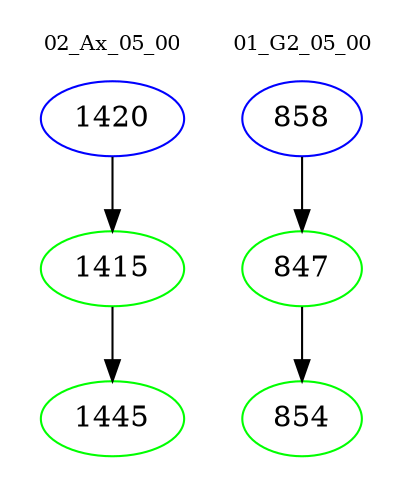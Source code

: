 digraph{
subgraph cluster_0 {
color = white
label = "02_Ax_05_00";
fontsize=10;
T0_1420 [label="1420", color="blue"]
T0_1420 -> T0_1415 [color="black"]
T0_1415 [label="1415", color="green"]
T0_1415 -> T0_1445 [color="black"]
T0_1445 [label="1445", color="green"]
}
subgraph cluster_1 {
color = white
label = "01_G2_05_00";
fontsize=10;
T1_858 [label="858", color="blue"]
T1_858 -> T1_847 [color="black"]
T1_847 [label="847", color="green"]
T1_847 -> T1_854 [color="black"]
T1_854 [label="854", color="green"]
}
}
